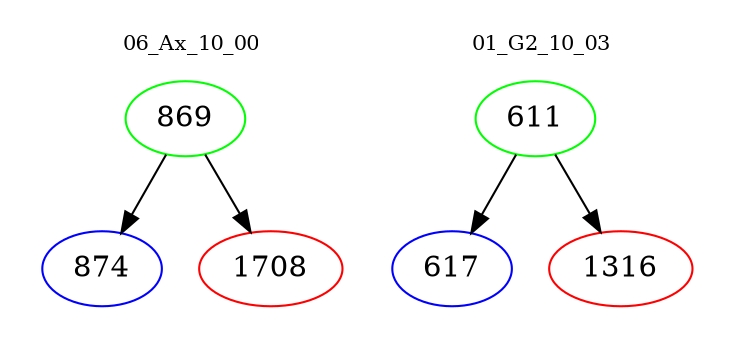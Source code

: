 digraph{
subgraph cluster_0 {
color = white
label = "06_Ax_10_00";
fontsize=10;
T0_869 [label="869", color="green"]
T0_869 -> T0_874 [color="black"]
T0_874 [label="874", color="blue"]
T0_869 -> T0_1708 [color="black"]
T0_1708 [label="1708", color="red"]
}
subgraph cluster_1 {
color = white
label = "01_G2_10_03";
fontsize=10;
T1_611 [label="611", color="green"]
T1_611 -> T1_617 [color="black"]
T1_617 [label="617", color="blue"]
T1_611 -> T1_1316 [color="black"]
T1_1316 [label="1316", color="red"]
}
}
